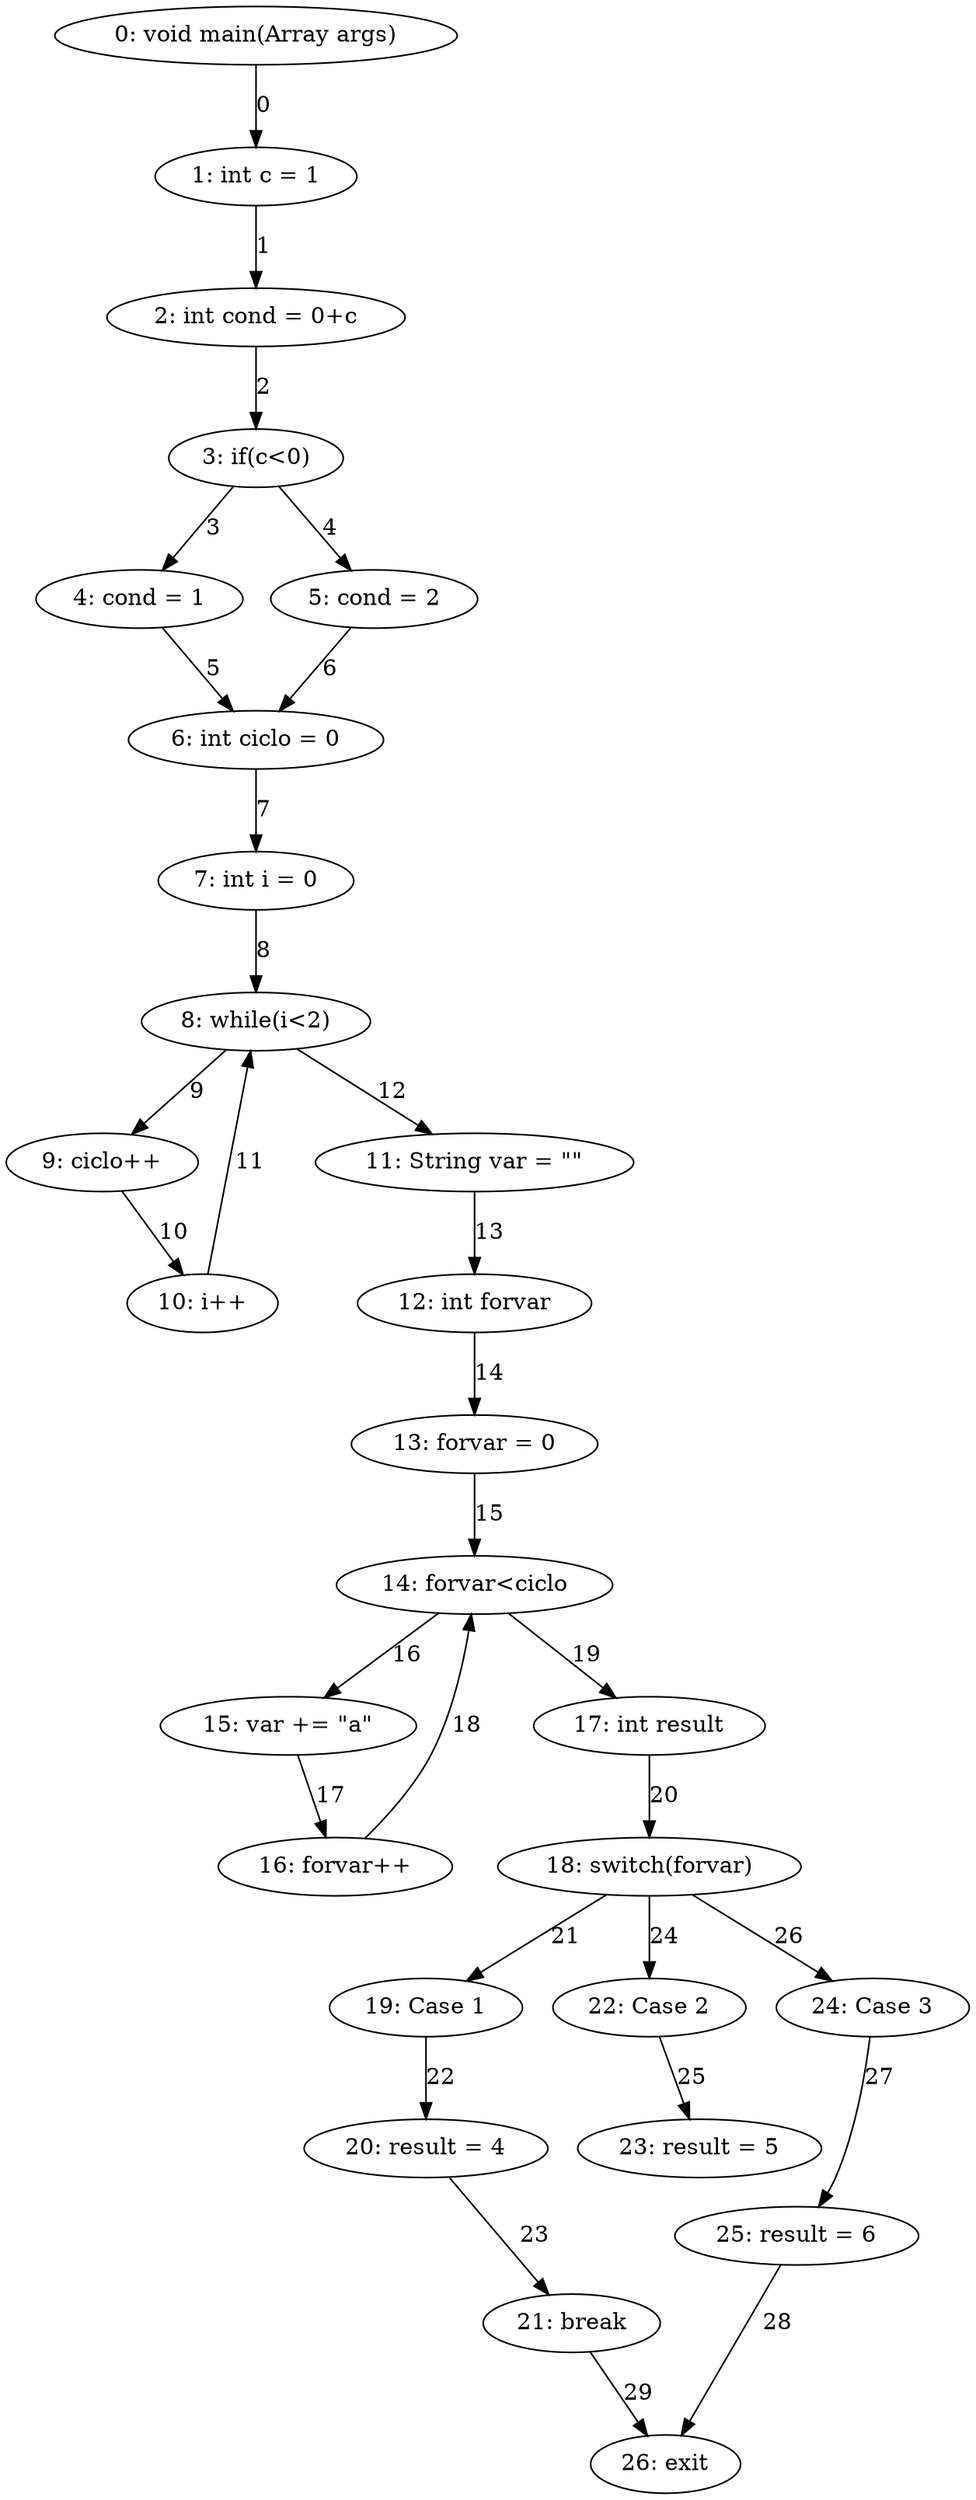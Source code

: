 digraph G {
  1 [ label="0: void main(Array args)" ];
  2 [ label="1: int c = 1" ];
  3 [ label="2: int cond = 0+c" ];
  4 [ label="3: if(c<0)" ];
  5 [ label="4: cond = 1" ];
  6 [ label="5: cond = 2" ];
  7 [ label="6: int ciclo = 0" ];
  8 [ label="7: int i = 0" ];
  9 [ label="8: while(i<2)" ];
  10 [ label="9: ciclo++" ];
  11 [ label="10: i++" ];
  12 [ label="11: String var = \"\"" ];
  13 [ label="12: int forvar" ];
  14 [ label="13: forvar = 0" ];
  15 [ label="14: forvar<ciclo" ];
  16 [ label="15: var += \"a\"" ];
  17 [ label="16: forvar++" ];
  18 [ label="17: int result" ];
  19 [ label="18: switch(forvar)" ];
  20 [ label="19: Case 1" ];
  21 [ label="20: result = 4" ];
  22 [ label="21: break" ];
  23 [ label="22: Case 2" ];
  24 [ label="23: result = 5" ];
  25 [ label="24: Case 3" ];
  26 [ label="25: result = 6" ];
  27 [ label="26: exit" ];
  1 -> 2 [ label="0" ];
  2 -> 3 [ label="1" ];
  3 -> 4 [ label="2" ];
  4 -> 5 [ label="3" ];
  4 -> 6 [ label="4" ];
  5 -> 7 [ label="5" ];
  6 -> 7 [ label="6" ];
  7 -> 8 [ label="7" ];
  8 -> 9 [ label="8" ];
  9 -> 10 [ label="9" ];
  10 -> 11 [ label="10" ];
  11 -> 9 [ label="11" ];
  9 -> 12 [ label="12" ];
  12 -> 13 [ label="13" ];
  13 -> 14 [ label="14" ];
  14 -> 15 [ label="15" ];
  15 -> 16 [ label="16" ];
  16 -> 17 [ label="17" ];
  17 -> 15 [ label="18" ];
  15 -> 18 [ label="19" ];
  18 -> 19 [ label="20" ];
  19 -> 20 [ label="21" ];
  20 -> 21 [ label="22" ];
  21 -> 22 [ label="23" ];
  19 -> 23 [ label="24" ];
  23 -> 24 [ label="25" ];
  19 -> 25 [ label="26" ];
  25 -> 26 [ label="27" ];
  26 -> 27 [ label="28" ];
  22 -> 27 [ label="29" ];
}
